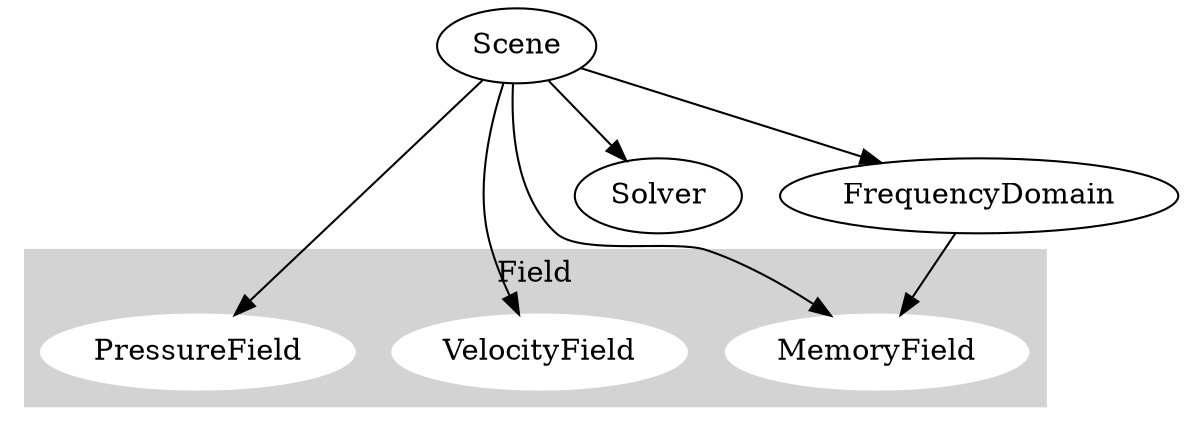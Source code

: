 digraph G {
    subgraph cluster_0 {
        style=filled;
		color=lightgray;
        node[style=filled,color=white];
        PressureField; VelocityField; MemoryField;
        label="Field";
    }

    Scene;
    Solver;
    FrequencyDomain;

    Scene -> Solver;
    Scene -> PressureField;
    Scene -> VelocityField;
    Scene -> MemoryField;
    Scene -> FrequencyDomain;
    FrequencyDomain -> MemoryField;
}